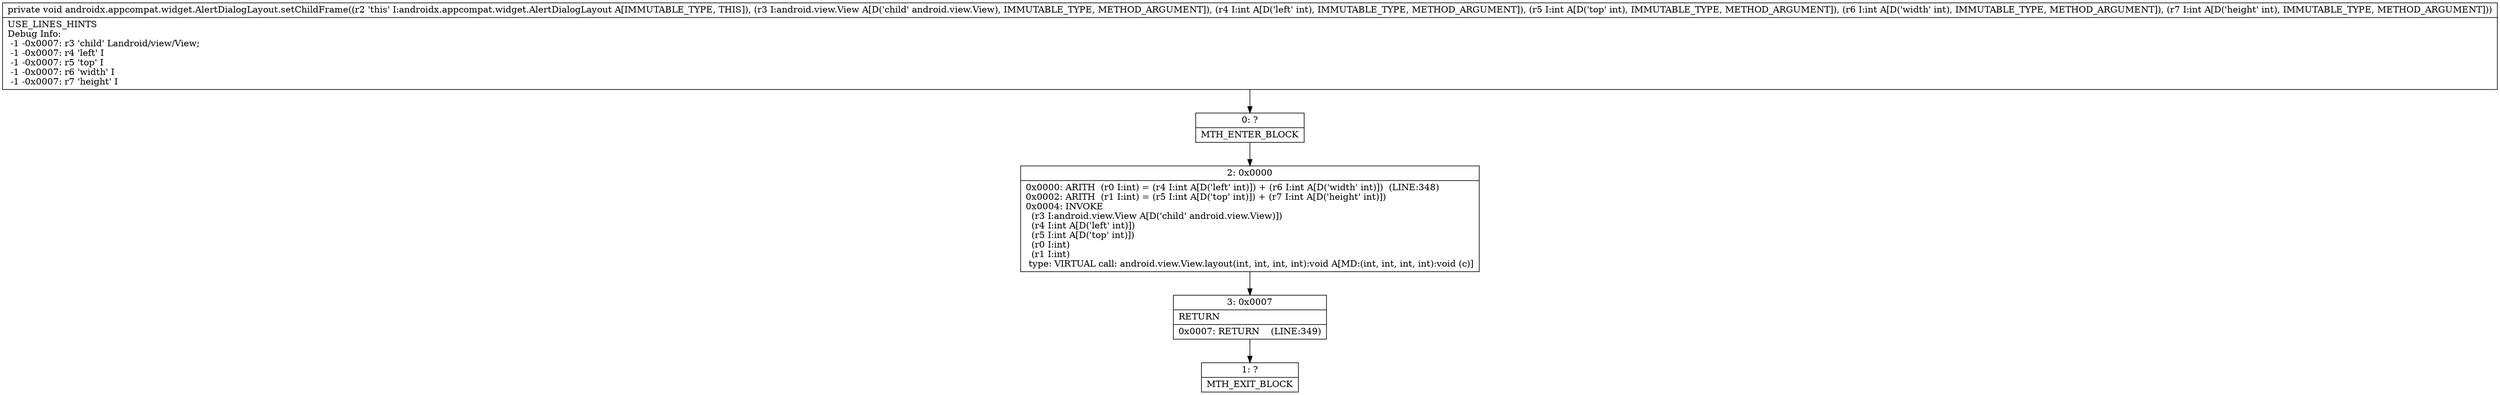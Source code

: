 digraph "CFG forandroidx.appcompat.widget.AlertDialogLayout.setChildFrame(Landroid\/view\/View;IIII)V" {
Node_0 [shape=record,label="{0\:\ ?|MTH_ENTER_BLOCK\l}"];
Node_2 [shape=record,label="{2\:\ 0x0000|0x0000: ARITH  (r0 I:int) = (r4 I:int A[D('left' int)]) + (r6 I:int A[D('width' int)])  (LINE:348)\l0x0002: ARITH  (r1 I:int) = (r5 I:int A[D('top' int)]) + (r7 I:int A[D('height' int)]) \l0x0004: INVOKE  \l  (r3 I:android.view.View A[D('child' android.view.View)])\l  (r4 I:int A[D('left' int)])\l  (r5 I:int A[D('top' int)])\l  (r0 I:int)\l  (r1 I:int)\l type: VIRTUAL call: android.view.View.layout(int, int, int, int):void A[MD:(int, int, int, int):void (c)]\l}"];
Node_3 [shape=record,label="{3\:\ 0x0007|RETURN\l|0x0007: RETURN    (LINE:349)\l}"];
Node_1 [shape=record,label="{1\:\ ?|MTH_EXIT_BLOCK\l}"];
MethodNode[shape=record,label="{private void androidx.appcompat.widget.AlertDialogLayout.setChildFrame((r2 'this' I:androidx.appcompat.widget.AlertDialogLayout A[IMMUTABLE_TYPE, THIS]), (r3 I:android.view.View A[D('child' android.view.View), IMMUTABLE_TYPE, METHOD_ARGUMENT]), (r4 I:int A[D('left' int), IMMUTABLE_TYPE, METHOD_ARGUMENT]), (r5 I:int A[D('top' int), IMMUTABLE_TYPE, METHOD_ARGUMENT]), (r6 I:int A[D('width' int), IMMUTABLE_TYPE, METHOD_ARGUMENT]), (r7 I:int A[D('height' int), IMMUTABLE_TYPE, METHOD_ARGUMENT]))  | USE_LINES_HINTS\lDebug Info:\l  \-1 \-0x0007: r3 'child' Landroid\/view\/View;\l  \-1 \-0x0007: r4 'left' I\l  \-1 \-0x0007: r5 'top' I\l  \-1 \-0x0007: r6 'width' I\l  \-1 \-0x0007: r7 'height' I\l}"];
MethodNode -> Node_0;Node_0 -> Node_2;
Node_2 -> Node_3;
Node_3 -> Node_1;
}

